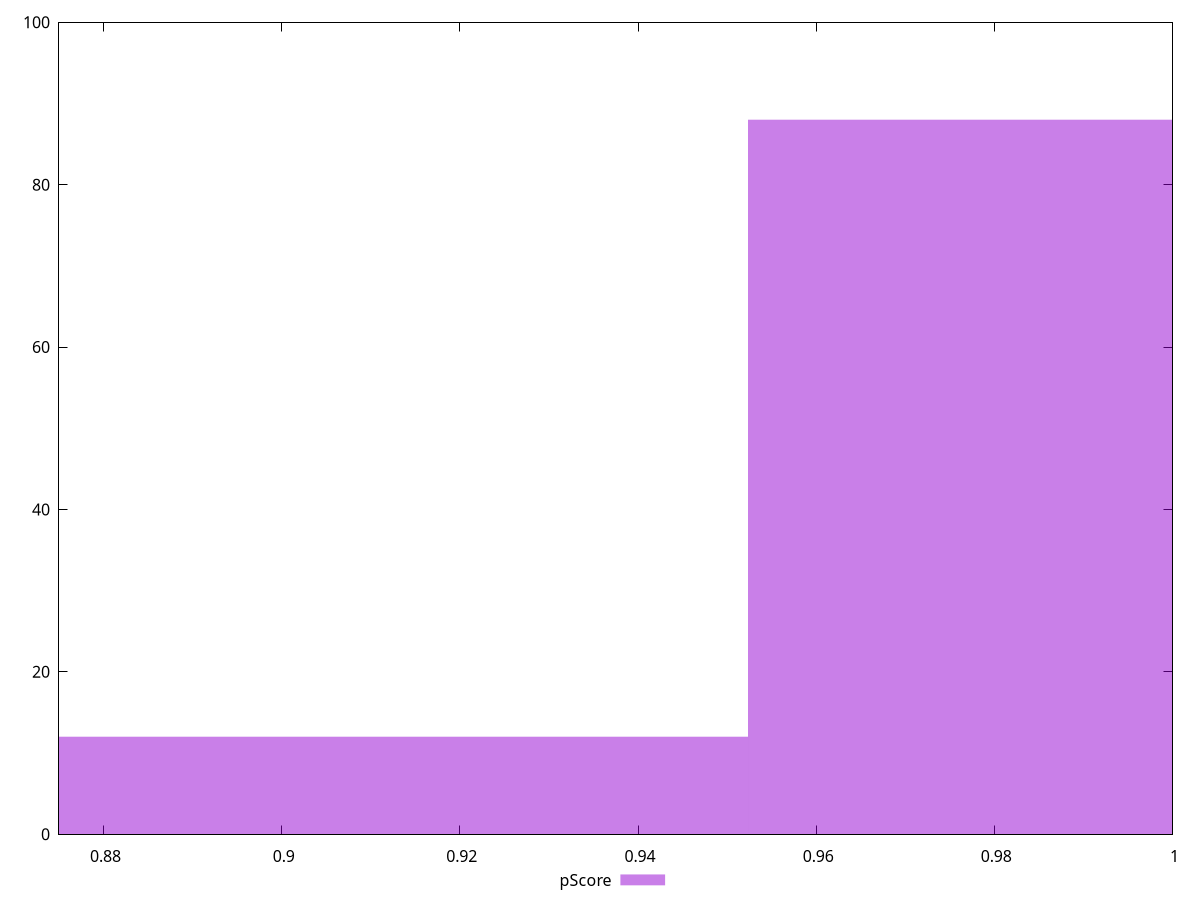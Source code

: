 reset

$pScore <<EOF
0.9976967454869803 88
0.9069970413518003 12
EOF

set key outside below
set boxwidth 0.09069970413518003
set xrange [0.875:1]
set yrange [0:100]
set trange [0:100]
set style fill transparent solid 0.5 noborder
set terminal svg size 640, 490 enhanced background rgb 'white'
set output "report_00019_2021-02-10T18-14-37.922Z//unminified-css/samples/pages+cached/pScore/histogram.svg"

plot $pScore title "pScore" with boxes

reset
